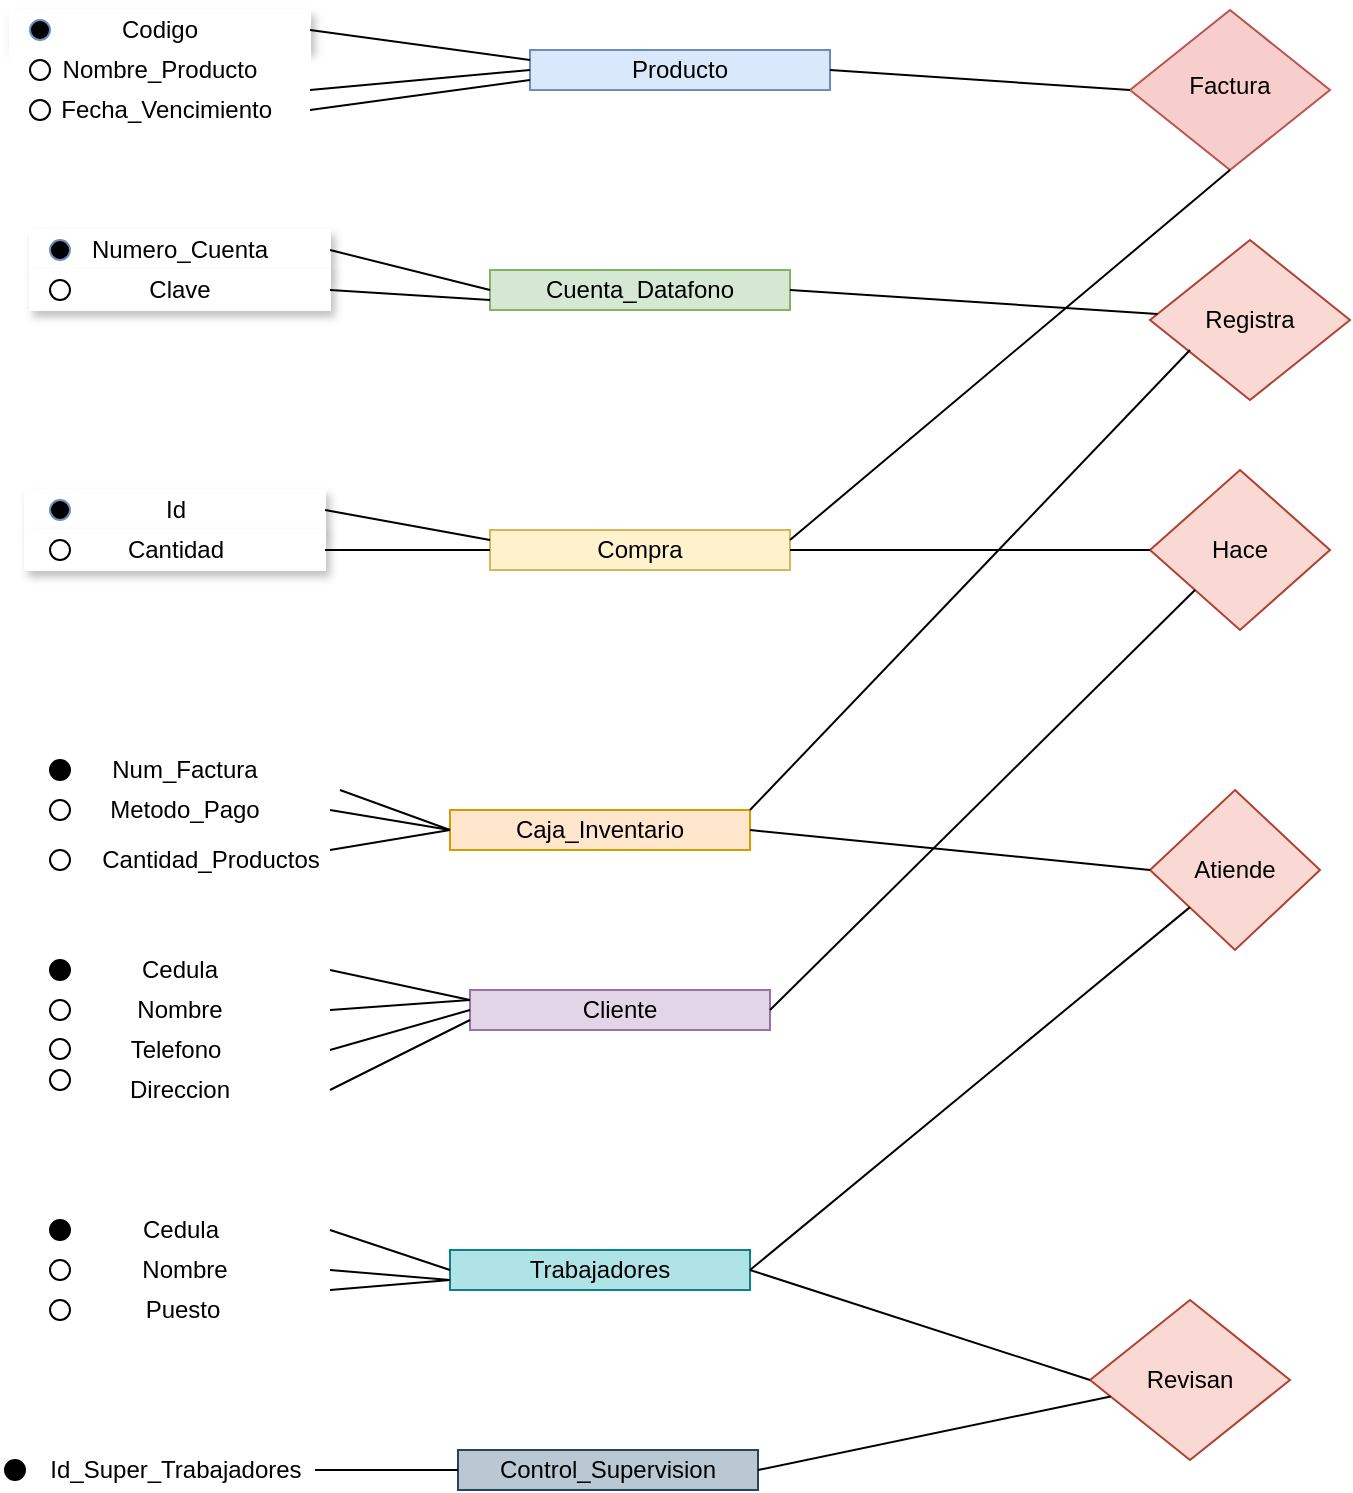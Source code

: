 <mxfile version="24.7.10">
  <diagram id="C5RBs43oDa-KdzZeNtuy" name="Page-1">
    <mxGraphModel dx="1002" dy="565" grid="1" gridSize="10" guides="1" tooltips="1" connect="1" arrows="0" fold="1" page="1" pageScale="1" pageWidth="827" pageHeight="1169" math="0" shadow="0">
      <root>
        <mxCell id="WIyWlLk6GJQsqaUBKTNV-0" />
        <mxCell id="WIyWlLk6GJQsqaUBKTNV-1" parent="WIyWlLk6GJQsqaUBKTNV-0" />
        <mxCell id="WIyWlLk6GJQsqaUBKTNV-6" value="Factura" style="rhombus;whiteSpace=wrap;html=1;shadow=0;fontFamily=Helvetica;fontSize=12;align=center;strokeWidth=1;spacing=6;spacingTop=-4;fillColor=#f8cecc;strokeColor=#b85450;" parent="WIyWlLk6GJQsqaUBKTNV-1" vertex="1">
          <mxGeometry x="600" y="60" width="100" height="80" as="geometry" />
        </mxCell>
        <mxCell id="PZxuuhjxXdaS_fTgw8sH-0" value="Producto" style="rounded=0;whiteSpace=wrap;html=1;fillColor=#dae8fc;strokeColor=#6c8ebf;" vertex="1" parent="WIyWlLk6GJQsqaUBKTNV-1">
          <mxGeometry x="300" y="80" width="150" height="20" as="geometry" />
        </mxCell>
        <mxCell id="PZxuuhjxXdaS_fTgw8sH-2" value="Codigo" style="rounded=0;whiteSpace=wrap;html=1;fillColor=#FFFFFF;shadow=1;strokeColor=#FFFFFF;" vertex="1" parent="WIyWlLk6GJQsqaUBKTNV-1">
          <mxGeometry x="40" y="60" width="150" height="20" as="geometry" />
        </mxCell>
        <mxCell id="PZxuuhjxXdaS_fTgw8sH-3" value="Nombre_Producto" style="rounded=0;whiteSpace=wrap;html=1;strokeColor=#FFFFFF;" vertex="1" parent="WIyWlLk6GJQsqaUBKTNV-1">
          <mxGeometry x="40" y="80" width="150" height="20" as="geometry" />
        </mxCell>
        <mxCell id="PZxuuhjxXdaS_fTgw8sH-4" value="&amp;nbsp; Fecha_Vencimiento" style="rounded=0;whiteSpace=wrap;html=1;strokeColor=#FFFFFF;" vertex="1" parent="WIyWlLk6GJQsqaUBKTNV-1">
          <mxGeometry x="40" y="100" width="150" height="20" as="geometry" />
        </mxCell>
        <mxCell id="PZxuuhjxXdaS_fTgw8sH-6" value="" style="endArrow=none;html=1;rounded=0;entryX=0;entryY=0.5;entryDx=0;entryDy=0;" edge="1" parent="WIyWlLk6GJQsqaUBKTNV-1" target="PZxuuhjxXdaS_fTgw8sH-0">
          <mxGeometry width="50" height="50" relative="1" as="geometry">
            <mxPoint x="190" y="100" as="sourcePoint" />
            <mxPoint x="240" y="50" as="targetPoint" />
          </mxGeometry>
        </mxCell>
        <mxCell id="PZxuuhjxXdaS_fTgw8sH-7" value="" style="endArrow=none;html=1;rounded=0;entryX=0;entryY=0.25;entryDx=0;entryDy=0;exitX=1;exitY=0.5;exitDx=0;exitDy=0;" edge="1" parent="WIyWlLk6GJQsqaUBKTNV-1" source="PZxuuhjxXdaS_fTgw8sH-2" target="PZxuuhjxXdaS_fTgw8sH-0">
          <mxGeometry width="50" height="50" relative="1" as="geometry">
            <mxPoint x="200" y="80" as="sourcePoint" />
            <mxPoint x="230" y="20" as="targetPoint" />
          </mxGeometry>
        </mxCell>
        <mxCell id="PZxuuhjxXdaS_fTgw8sH-8" value="" style="endArrow=none;html=1;rounded=0;entryX=0;entryY=0.75;entryDx=0;entryDy=0;" edge="1" parent="WIyWlLk6GJQsqaUBKTNV-1" target="PZxuuhjxXdaS_fTgw8sH-0">
          <mxGeometry width="50" height="50" relative="1" as="geometry">
            <mxPoint x="190" y="110" as="sourcePoint" />
            <mxPoint x="240" y="60" as="targetPoint" />
          </mxGeometry>
        </mxCell>
        <mxCell id="PZxuuhjxXdaS_fTgw8sH-9" value="Cuenta_Datafono" style="rounded=0;whiteSpace=wrap;html=1;fillColor=#d5e8d4;strokeColor=#82b366;" vertex="1" parent="WIyWlLk6GJQsqaUBKTNV-1">
          <mxGeometry x="280" y="190" width="150" height="20" as="geometry" />
        </mxCell>
        <mxCell id="PZxuuhjxXdaS_fTgw8sH-10" value="Numero_Cuenta" style="rounded=0;whiteSpace=wrap;html=1;fillColor=#FFFFFF;shadow=1;strokeColor=#FFFFFF;" vertex="1" parent="WIyWlLk6GJQsqaUBKTNV-1">
          <mxGeometry x="50" y="170" width="150" height="20" as="geometry" />
        </mxCell>
        <mxCell id="PZxuuhjxXdaS_fTgw8sH-11" value="Clave" style="rounded=0;whiteSpace=wrap;html=1;fillColor=#FFFFFF;shadow=1;strokeColor=#FFFFFF;" vertex="1" parent="WIyWlLk6GJQsqaUBKTNV-1">
          <mxGeometry x="50" y="190" width="150" height="20" as="geometry" />
        </mxCell>
        <mxCell id="PZxuuhjxXdaS_fTgw8sH-13" value="" style="endArrow=none;html=1;rounded=0;entryX=0;entryY=0.5;entryDx=0;entryDy=0;" edge="1" parent="WIyWlLk6GJQsqaUBKTNV-1" target="PZxuuhjxXdaS_fTgw8sH-9">
          <mxGeometry width="50" height="50" relative="1" as="geometry">
            <mxPoint x="200" y="180" as="sourcePoint" />
            <mxPoint x="250" y="130" as="targetPoint" />
          </mxGeometry>
        </mxCell>
        <mxCell id="PZxuuhjxXdaS_fTgw8sH-14" value="" style="endArrow=none;html=1;rounded=0;entryX=0;entryY=0.75;entryDx=0;entryDy=0;" edge="1" parent="WIyWlLk6GJQsqaUBKTNV-1" target="PZxuuhjxXdaS_fTgw8sH-9">
          <mxGeometry width="50" height="50" relative="1" as="geometry">
            <mxPoint x="200" y="200" as="sourcePoint" />
            <mxPoint x="250" y="150" as="targetPoint" />
          </mxGeometry>
        </mxCell>
        <mxCell id="PZxuuhjxXdaS_fTgw8sH-15" value="" style="endArrow=none;html=1;rounded=0;" edge="1" parent="WIyWlLk6GJQsqaUBKTNV-1">
          <mxGeometry width="50" height="50" relative="1" as="geometry">
            <mxPoint x="450" y="90" as="sourcePoint" />
            <mxPoint x="600" y="100" as="targetPoint" />
          </mxGeometry>
        </mxCell>
        <mxCell id="PZxuuhjxXdaS_fTgw8sH-16" value="Compra" style="rounded=0;whiteSpace=wrap;html=1;fillColor=#fff2cc;strokeColor=#d6b656;" vertex="1" parent="WIyWlLk6GJQsqaUBKTNV-1">
          <mxGeometry x="280" y="320" width="150" height="20" as="geometry" />
        </mxCell>
        <mxCell id="PZxuuhjxXdaS_fTgw8sH-18" value="Id" style="rounded=0;whiteSpace=wrap;html=1;fillColor=#FFFFFF;shadow=1;strokeColor=#FFFFFF;" vertex="1" parent="WIyWlLk6GJQsqaUBKTNV-1">
          <mxGeometry x="47.5" y="300" width="150" height="20" as="geometry" />
        </mxCell>
        <mxCell id="PZxuuhjxXdaS_fTgw8sH-23" value="Cantidad" style="rounded=0;whiteSpace=wrap;html=1;fillColor=#FFFFFF;shadow=1;strokeColor=#FFFFFF;" vertex="1" parent="WIyWlLk6GJQsqaUBKTNV-1">
          <mxGeometry x="47.5" y="320" width="150" height="20" as="geometry" />
        </mxCell>
        <mxCell id="PZxuuhjxXdaS_fTgw8sH-24" value="" style="endArrow=none;html=1;rounded=0;entryX=0;entryY=0.25;entryDx=0;entryDy=0;exitX=1;exitY=0.5;exitDx=0;exitDy=0;" edge="1" parent="WIyWlLk6GJQsqaUBKTNV-1" source="PZxuuhjxXdaS_fTgw8sH-18" target="PZxuuhjxXdaS_fTgw8sH-16">
          <mxGeometry width="50" height="50" relative="1" as="geometry">
            <mxPoint x="200" y="280" as="sourcePoint" />
            <mxPoint x="270" y="290" as="targetPoint" />
          </mxGeometry>
        </mxCell>
        <mxCell id="PZxuuhjxXdaS_fTgw8sH-25" value="" style="endArrow=none;html=1;rounded=0;entryX=0;entryY=0.5;entryDx=0;entryDy=0;exitX=1;exitY=0.5;exitDx=0;exitDy=0;" edge="1" parent="WIyWlLk6GJQsqaUBKTNV-1" source="PZxuuhjxXdaS_fTgw8sH-23" target="PZxuuhjxXdaS_fTgw8sH-16">
          <mxGeometry width="50" height="50" relative="1" as="geometry">
            <mxPoint x="200" y="315" as="sourcePoint" />
            <mxPoint x="280" y="345" as="targetPoint" />
          </mxGeometry>
        </mxCell>
        <mxCell id="PZxuuhjxXdaS_fTgw8sH-31" value="" style="endArrow=none;html=1;rounded=0;exitX=1;exitY=0.25;exitDx=0;exitDy=0;entryX=0.5;entryY=1;entryDx=0;entryDy=0;" edge="1" parent="WIyWlLk6GJQsqaUBKTNV-1" source="PZxuuhjxXdaS_fTgw8sH-16" target="WIyWlLk6GJQsqaUBKTNV-6">
          <mxGeometry width="50" height="50" relative="1" as="geometry">
            <mxPoint x="600" y="180" as="sourcePoint" />
            <mxPoint x="650" y="130" as="targetPoint" />
          </mxGeometry>
        </mxCell>
        <mxCell id="PZxuuhjxXdaS_fTgw8sH-32" value="" style="ellipse;whiteSpace=wrap;html=1;aspect=fixed;fillColor=#000000;strokeColor=#6c8ebf;" vertex="1" parent="WIyWlLk6GJQsqaUBKTNV-1">
          <mxGeometry x="50" y="65" width="10" height="10" as="geometry" />
        </mxCell>
        <mxCell id="PZxuuhjxXdaS_fTgw8sH-36" value="" style="ellipse;whiteSpace=wrap;html=1;aspect=fixed;" vertex="1" parent="WIyWlLk6GJQsqaUBKTNV-1">
          <mxGeometry x="50" y="85" width="10" height="10" as="geometry" />
        </mxCell>
        <mxCell id="PZxuuhjxXdaS_fTgw8sH-37" value="" style="ellipse;whiteSpace=wrap;html=1;aspect=fixed;" vertex="1" parent="WIyWlLk6GJQsqaUBKTNV-1">
          <mxGeometry x="50" y="105" width="10" height="10" as="geometry" />
        </mxCell>
        <mxCell id="PZxuuhjxXdaS_fTgw8sH-41" value="" style="ellipse;whiteSpace=wrap;html=1;aspect=fixed;fillColor=#000000;strokeColor=#6c8ebf;" vertex="1" parent="WIyWlLk6GJQsqaUBKTNV-1">
          <mxGeometry x="60" y="175" width="10" height="10" as="geometry" />
        </mxCell>
        <mxCell id="PZxuuhjxXdaS_fTgw8sH-51" value="" style="ellipse;whiteSpace=wrap;html=1;aspect=fixed;" vertex="1" parent="WIyWlLk6GJQsqaUBKTNV-1">
          <mxGeometry x="60" y="195" width="10" height="10" as="geometry" />
        </mxCell>
        <mxCell id="PZxuuhjxXdaS_fTgw8sH-52" value="" style="ellipse;whiteSpace=wrap;html=1;aspect=fixed;fillColor=#000000;strokeColor=#6c8ebf;" vertex="1" parent="WIyWlLk6GJQsqaUBKTNV-1">
          <mxGeometry x="60" y="305" width="10" height="10" as="geometry" />
        </mxCell>
        <mxCell id="PZxuuhjxXdaS_fTgw8sH-61" value="" style="ellipse;whiteSpace=wrap;html=1;aspect=fixed;" vertex="1" parent="WIyWlLk6GJQsqaUBKTNV-1">
          <mxGeometry x="60" y="325" width="10" height="10" as="geometry" />
        </mxCell>
        <mxCell id="PZxuuhjxXdaS_fTgw8sH-63" value="Caja_Inventario" style="rounded=0;whiteSpace=wrap;html=1;fillColor=#ffe6cc;strokeColor=#d79b00;" vertex="1" parent="WIyWlLk6GJQsqaUBKTNV-1">
          <mxGeometry x="260" y="460" width="150" height="20" as="geometry" />
        </mxCell>
        <mxCell id="PZxuuhjxXdaS_fTgw8sH-64" value="Num_Factura" style="rounded=0;whiteSpace=wrap;html=1;fillColor=#FFFFFF;strokeColor=#FFFFFF;" vertex="1" parent="WIyWlLk6GJQsqaUBKTNV-1">
          <mxGeometry x="50" y="430" width="155" height="20" as="geometry" />
        </mxCell>
        <mxCell id="PZxuuhjxXdaS_fTgw8sH-65" value="Metodo_Pago" style="rounded=0;whiteSpace=wrap;html=1;fillColor=#FFFFFF;strokeColor=#FFFFFF;" vertex="1" parent="WIyWlLk6GJQsqaUBKTNV-1">
          <mxGeometry x="50" y="450" width="155" height="20" as="geometry" />
        </mxCell>
        <mxCell id="PZxuuhjxXdaS_fTgw8sH-67" value="&amp;nbsp; &amp;nbsp; &amp;nbsp; &amp;nbsp; &amp;nbsp;Cantidad_Productos&lt;span style=&quot;text-wrap: nowrap; color: rgba(0, 0, 0, 0); font-family: monospace; font-size: 0px; text-align: start;&quot;&gt;%3CmxGraphModel%3E%3Croot%3E%3CmxCell%20id%3D%220%22%2F%3E%3CmxCell%20id%3D%221%22%20parent%3D%220%22%2F%3E%3CmxCell%20id%3D%222%22%20value%3D%22Id_Tarjeta%22%20style%3D%22rounded%3D0%3BwhiteSpace%3Dwrap%3Bhtml%3D1%3BfillColor%3D%23FFFFFF%3BstrokeColor%3D%23FFFFFF%3B%22%20vertex%3D%221%22%20parent%3D%221%22%3E%3CmxGeometry%20x%3D%2247.5%22%20y%3D%22470%22%20width%3D%22155%22%20height%3D%2220%22%20as%3D%22geometry%22%2F%3E%3C%2FmxCell%3E%3C%2Froot%3E%3C%2FmxGraphModel%3E&lt;/span&gt;" style="rounded=0;whiteSpace=wrap;html=1;fillColor=#FFFFFF;strokeColor=#FFFFFF;" vertex="1" parent="WIyWlLk6GJQsqaUBKTNV-1">
          <mxGeometry x="47.5" y="475" width="155" height="20" as="geometry" />
        </mxCell>
        <mxCell id="PZxuuhjxXdaS_fTgw8sH-69" value="" style="endArrow=none;html=1;rounded=0;entryX=0;entryY=0.5;entryDx=0;entryDy=0;exitX=1;exitY=0;exitDx=0;exitDy=0;" edge="1" parent="WIyWlLk6GJQsqaUBKTNV-1" source="PZxuuhjxXdaS_fTgw8sH-65" target="PZxuuhjxXdaS_fTgw8sH-63">
          <mxGeometry width="50" height="50" relative="1" as="geometry">
            <mxPoint x="200" y="440" as="sourcePoint" />
            <mxPoint x="250" y="400" as="targetPoint" />
          </mxGeometry>
        </mxCell>
        <mxCell id="PZxuuhjxXdaS_fTgw8sH-70" value="" style="endArrow=none;html=1;rounded=0;entryX=0;entryY=0.5;entryDx=0;entryDy=0;" edge="1" parent="WIyWlLk6GJQsqaUBKTNV-1" target="PZxuuhjxXdaS_fTgw8sH-63">
          <mxGeometry width="50" height="50" relative="1" as="geometry">
            <mxPoint x="200" y="460" as="sourcePoint" />
            <mxPoint x="250" y="410" as="targetPoint" />
          </mxGeometry>
        </mxCell>
        <mxCell id="PZxuuhjxXdaS_fTgw8sH-71" value="" style="endArrow=none;html=1;rounded=0;entryX=0;entryY=0.5;entryDx=0;entryDy=0;" edge="1" parent="WIyWlLk6GJQsqaUBKTNV-1" target="PZxuuhjxXdaS_fTgw8sH-63">
          <mxGeometry width="50" height="50" relative="1" as="geometry">
            <mxPoint x="200" y="480" as="sourcePoint" />
            <mxPoint x="280" y="460" as="targetPoint" />
          </mxGeometry>
        </mxCell>
        <mxCell id="PZxuuhjxXdaS_fTgw8sH-74" value="Cliente" style="rounded=0;whiteSpace=wrap;html=1;fillColor=#e1d5e7;strokeColor=#9673a6;" vertex="1" parent="WIyWlLk6GJQsqaUBKTNV-1">
          <mxGeometry x="270" y="550" width="150" height="20" as="geometry" />
        </mxCell>
        <mxCell id="PZxuuhjxXdaS_fTgw8sH-75" value="Cedula" style="rounded=0;whiteSpace=wrap;html=1;strokeColor=#FFFFFF;" vertex="1" parent="WIyWlLk6GJQsqaUBKTNV-1">
          <mxGeometry x="50" y="530" width="150" height="20" as="geometry" />
        </mxCell>
        <mxCell id="PZxuuhjxXdaS_fTgw8sH-76" value="Nombre" style="rounded=0;whiteSpace=wrap;html=1;strokeColor=#FFFFFF;" vertex="1" parent="WIyWlLk6GJQsqaUBKTNV-1">
          <mxGeometry x="50" y="550" width="150" height="20" as="geometry" />
        </mxCell>
        <mxCell id="PZxuuhjxXdaS_fTgw8sH-77" value="Telefono" style="rounded=0;whiteSpace=wrap;html=1;strokeColor=#FFFFFF;" vertex="1" parent="WIyWlLk6GJQsqaUBKTNV-1">
          <mxGeometry x="47.5" y="570" width="150" height="20" as="geometry" />
        </mxCell>
        <mxCell id="PZxuuhjxXdaS_fTgw8sH-78" value="Direccion" style="rounded=0;whiteSpace=wrap;html=1;strokeColor=#FFFFFF;" vertex="1" parent="WIyWlLk6GJQsqaUBKTNV-1">
          <mxGeometry x="50" y="590" width="150" height="20" as="geometry" />
        </mxCell>
        <mxCell id="PZxuuhjxXdaS_fTgw8sH-79" value="" style="endArrow=none;html=1;rounded=0;entryX=0;entryY=0.25;entryDx=0;entryDy=0;" edge="1" parent="WIyWlLk6GJQsqaUBKTNV-1" target="PZxuuhjxXdaS_fTgw8sH-74">
          <mxGeometry width="50" height="50" relative="1" as="geometry">
            <mxPoint x="200" y="540" as="sourcePoint" />
            <mxPoint x="290" y="565" as="targetPoint" />
          </mxGeometry>
        </mxCell>
        <mxCell id="PZxuuhjxXdaS_fTgw8sH-80" value="" style="endArrow=none;html=1;rounded=0;entryX=0;entryY=0.25;entryDx=0;entryDy=0;" edge="1" parent="WIyWlLk6GJQsqaUBKTNV-1" target="PZxuuhjxXdaS_fTgw8sH-74">
          <mxGeometry width="50" height="50" relative="1" as="geometry">
            <mxPoint x="200" y="560" as="sourcePoint" />
            <mxPoint x="290" y="565" as="targetPoint" />
          </mxGeometry>
        </mxCell>
        <mxCell id="PZxuuhjxXdaS_fTgw8sH-81" value="" style="endArrow=none;html=1;rounded=0;entryX=0;entryY=0.5;entryDx=0;entryDy=0;" edge="1" parent="WIyWlLk6GJQsqaUBKTNV-1" target="PZxuuhjxXdaS_fTgw8sH-74">
          <mxGeometry width="50" height="50" relative="1" as="geometry">
            <mxPoint x="200" y="580" as="sourcePoint" />
            <mxPoint x="290" y="565" as="targetPoint" />
          </mxGeometry>
        </mxCell>
        <mxCell id="PZxuuhjxXdaS_fTgw8sH-82" value="" style="endArrow=none;html=1;rounded=0;entryX=0;entryY=0.75;entryDx=0;entryDy=0;exitX=1;exitY=0.5;exitDx=0;exitDy=0;" edge="1" parent="WIyWlLk6GJQsqaUBKTNV-1" source="PZxuuhjxXdaS_fTgw8sH-78" target="PZxuuhjxXdaS_fTgw8sH-74">
          <mxGeometry width="50" height="50" relative="1" as="geometry">
            <mxPoint x="190" y="605" as="sourcePoint" />
            <mxPoint x="290" y="565" as="targetPoint" />
          </mxGeometry>
        </mxCell>
        <mxCell id="PZxuuhjxXdaS_fTgw8sH-83" value="&lt;span style=&quot;color: rgba(0, 0, 0, 0); font-family: monospace; font-size: 0px; text-align: start; text-wrap: nowrap;&quot;&gt;%3CmxGraphModel%3E%3Croot%3E%3CmxCell%20id%3D%220%22%2F%3E%3CmxCell%20id%3D%221%22%20parent%3D%220%22%2F%3E%3CmxCell%20id%3D%222%22%20value%3D%22%22%20style%3D%22ellipse%3BwhiteSpace%3Dwrap%3Bhtml%3D1%3Baspect%3Dfixed%3BfillColor%3D%23000000%3B%22%20vertex%3D%221%22%20parent%3D%221%22%3E%3CmxGeometry%20x%3D%2260%22%20y%3D%22435%22%20width%3D%2210%22%20height%3D%2210%22%20as%3D%22geometry%22%2F%3E%3C%2FmxCell%3E%3C%2Froot%3E%3C%2FmxGraphModel%3E&lt;/span&gt;" style="ellipse;whiteSpace=wrap;html=1;aspect=fixed;fillColor=#000000;" vertex="1" parent="WIyWlLk6GJQsqaUBKTNV-1">
          <mxGeometry x="60" y="435" width="10" height="10" as="geometry" />
        </mxCell>
        <mxCell id="PZxuuhjxXdaS_fTgw8sH-84" value="&lt;span style=&quot;color: rgba(0, 0, 0, 0); font-family: monospace; font-size: 0px; text-align: start; text-wrap: nowrap;&quot;&gt;%3CmxGraphModel%3E%3Croot%3E%3CmxCell%20id%3D%220%22%2F%3E%3CmxCell%20id%3D%221%22%20parent%3D%220%22%2F%3E%3CmxCell%20id%3D%222%22%20value%3D%22%22%20style%3D%22ellipse%3BwhiteSpace%3Dwrap%3Bhtml%3D1%3Baspect%3Dfixed%3BfillColor%3D%23000000%3B%22%20vertex%3D%221%22%20parent%3D%221%22%3E%3CmxGeometry%20x%3D%2260%22%20y%3D%22435%22%20width%3D%2210%22%20height%3D%2210%22%20as%3D%22geometry%22%2F%3E%3C%2FmxCell%3E%3C%2Froot%3E%3C%2FmxGraphModel%3E&lt;/span&gt;" style="ellipse;whiteSpace=wrap;html=1;aspect=fixed;" vertex="1" parent="WIyWlLk6GJQsqaUBKTNV-1">
          <mxGeometry x="60" y="455" width="10" height="10" as="geometry" />
        </mxCell>
        <mxCell id="PZxuuhjxXdaS_fTgw8sH-86" value="&lt;span style=&quot;color: rgba(0, 0, 0, 0); font-family: monospace; font-size: 0px; text-align: start; text-wrap: nowrap;&quot;&gt;%3CmxGraphModel%3E%3Croot%3E%3CmxCell%20id%3D%220%22%2F%3E%3CmxCell%20id%3D%221%22%20parent%3D%220%22%2F%3E%3CmxCell%20id%3D%222%22%20value%3D%22%22%20style%3D%22ellipse%3BwhiteSpace%3Dwrap%3Bhtml%3D1%3Baspect%3Dfixed%3BfillColor%3D%23000000%3B%22%20vertex%3D%221%22%20parent%3D%221%22%3E%3CmxGeometry%20x%3D%2260%22%20y%3D%22435%22%20width%3D%2210%22%20height%3D%2210%22%20as%3D%22geometry%22%2F%3E%3C%2FmxCell%3E%3C%2Froot%3E%3C%2FmxGraphModel%3E&lt;/span&gt;" style="ellipse;whiteSpace=wrap;html=1;aspect=fixed;" vertex="1" parent="WIyWlLk6GJQsqaUBKTNV-1">
          <mxGeometry x="60" y="480" width="10" height="10" as="geometry" />
        </mxCell>
        <mxCell id="PZxuuhjxXdaS_fTgw8sH-96" value="" style="ellipse;whiteSpace=wrap;html=1;aspect=fixed;strokeColor=#000000;fillColor=#000000;" vertex="1" parent="WIyWlLk6GJQsqaUBKTNV-1">
          <mxGeometry x="60" y="535" width="10" height="10" as="geometry" />
        </mxCell>
        <mxCell id="PZxuuhjxXdaS_fTgw8sH-98" value="" style="ellipse;whiteSpace=wrap;html=1;aspect=fixed;strokeColor=#000000;fillColor=#ffffff;" vertex="1" parent="WIyWlLk6GJQsqaUBKTNV-1">
          <mxGeometry x="60" y="555" width="10" height="10" as="geometry" />
        </mxCell>
        <mxCell id="PZxuuhjxXdaS_fTgw8sH-99" value="" style="ellipse;whiteSpace=wrap;html=1;aspect=fixed;strokeColor=#000000;fillColor=#ffffff;" vertex="1" parent="WIyWlLk6GJQsqaUBKTNV-1">
          <mxGeometry x="60" y="574.5" width="10" height="10" as="geometry" />
        </mxCell>
        <mxCell id="PZxuuhjxXdaS_fTgw8sH-100" value="" style="ellipse;whiteSpace=wrap;html=1;aspect=fixed;strokeColor=#000000;fillColor=#ffffff;" vertex="1" parent="WIyWlLk6GJQsqaUBKTNV-1">
          <mxGeometry x="60" y="590" width="10" height="10" as="geometry" />
        </mxCell>
        <mxCell id="PZxuuhjxXdaS_fTgw8sH-101" value="Cedula" style="rounded=0;whiteSpace=wrap;html=1;strokeColor=#FFFFFF;" vertex="1" parent="WIyWlLk6GJQsqaUBKTNV-1">
          <mxGeometry x="51.5" y="660" width="147" height="20" as="geometry" />
        </mxCell>
        <mxCell id="PZxuuhjxXdaS_fTgw8sH-102" value="Nombre" style="rounded=0;whiteSpace=wrap;html=1;strokeColor=#FFFFFF;" vertex="1" parent="WIyWlLk6GJQsqaUBKTNV-1">
          <mxGeometry x="54" y="680" width="147" height="20" as="geometry" />
        </mxCell>
        <mxCell id="PZxuuhjxXdaS_fTgw8sH-103" value="Puesto" style="rounded=0;whiteSpace=wrap;html=1;strokeColor=#FFFFFF;" vertex="1" parent="WIyWlLk6GJQsqaUBKTNV-1">
          <mxGeometry x="53" y="700" width="147" height="20" as="geometry" />
        </mxCell>
        <mxCell id="PZxuuhjxXdaS_fTgw8sH-104" value="Trabajadores" style="rounded=0;whiteSpace=wrap;html=1;fillColor=#b0e3e6;strokeColor=#0e8088;" vertex="1" parent="WIyWlLk6GJQsqaUBKTNV-1">
          <mxGeometry x="260" y="680" width="150" height="20" as="geometry" />
        </mxCell>
        <mxCell id="PZxuuhjxXdaS_fTgw8sH-105" value="" style="endArrow=none;html=1;rounded=0;entryX=0;entryY=0.5;entryDx=0;entryDy=0;" edge="1" parent="WIyWlLk6GJQsqaUBKTNV-1" target="PZxuuhjxXdaS_fTgw8sH-104">
          <mxGeometry width="50" height="50" relative="1" as="geometry">
            <mxPoint x="200" y="670" as="sourcePoint" />
            <mxPoint x="260" y="680" as="targetPoint" />
          </mxGeometry>
        </mxCell>
        <mxCell id="PZxuuhjxXdaS_fTgw8sH-106" value="" style="endArrow=none;html=1;rounded=0;entryX=0;entryY=0.75;entryDx=0;entryDy=0;" edge="1" parent="WIyWlLk6GJQsqaUBKTNV-1" target="PZxuuhjxXdaS_fTgw8sH-104">
          <mxGeometry width="50" height="50" relative="1" as="geometry">
            <mxPoint x="200" y="690" as="sourcePoint" />
            <mxPoint x="250" y="640" as="targetPoint" />
          </mxGeometry>
        </mxCell>
        <mxCell id="PZxuuhjxXdaS_fTgw8sH-107" value="" style="endArrow=none;html=1;rounded=0;entryX=0;entryY=0.75;entryDx=0;entryDy=0;" edge="1" parent="WIyWlLk6GJQsqaUBKTNV-1" target="PZxuuhjxXdaS_fTgw8sH-104">
          <mxGeometry width="50" height="50" relative="1" as="geometry">
            <mxPoint x="200" y="700" as="sourcePoint" />
            <mxPoint x="250" y="650" as="targetPoint" />
          </mxGeometry>
        </mxCell>
        <mxCell id="PZxuuhjxXdaS_fTgw8sH-108" value="" style="ellipse;whiteSpace=wrap;html=1;aspect=fixed;fillColor=#000000;" vertex="1" parent="WIyWlLk6GJQsqaUBKTNV-1">
          <mxGeometry x="60" y="665" width="10" height="10" as="geometry" />
        </mxCell>
        <mxCell id="PZxuuhjxXdaS_fTgw8sH-110" value="" style="ellipse;whiteSpace=wrap;html=1;aspect=fixed;" vertex="1" parent="WIyWlLk6GJQsqaUBKTNV-1">
          <mxGeometry x="60" y="685" width="10" height="10" as="geometry" />
        </mxCell>
        <mxCell id="PZxuuhjxXdaS_fTgw8sH-111" value="" style="ellipse;whiteSpace=wrap;html=1;aspect=fixed;" vertex="1" parent="WIyWlLk6GJQsqaUBKTNV-1">
          <mxGeometry x="60" y="705" width="10" height="10" as="geometry" />
        </mxCell>
        <mxCell id="PZxuuhjxXdaS_fTgw8sH-117" value="Control_Supervision" style="rounded=0;whiteSpace=wrap;html=1;fillColor=#bac8d3;strokeColor=#23445d;" vertex="1" parent="WIyWlLk6GJQsqaUBKTNV-1">
          <mxGeometry x="264" y="780" width="150" height="20" as="geometry" />
        </mxCell>
        <mxCell id="PZxuuhjxXdaS_fTgw8sH-118" value="Id_Super_Trabajadores" style="rounded=0;whiteSpace=wrap;html=1;fillColor=default;strokeColor=#FFFFFF;" vertex="1" parent="WIyWlLk6GJQsqaUBKTNV-1">
          <mxGeometry x="52.5" y="780" width="140" height="20" as="geometry" />
        </mxCell>
        <mxCell id="PZxuuhjxXdaS_fTgw8sH-119" value="" style="endArrow=none;html=1;rounded=0;entryX=0;entryY=0.5;entryDx=0;entryDy=0;exitX=1;exitY=0.5;exitDx=0;exitDy=0;" edge="1" parent="WIyWlLk6GJQsqaUBKTNV-1" source="PZxuuhjxXdaS_fTgw8sH-118" target="PZxuuhjxXdaS_fTgw8sH-117">
          <mxGeometry width="50" height="50" relative="1" as="geometry">
            <mxPoint x="200" y="770" as="sourcePoint" />
            <mxPoint x="250" y="720" as="targetPoint" />
          </mxGeometry>
        </mxCell>
        <mxCell id="PZxuuhjxXdaS_fTgw8sH-120" value="" style="ellipse;whiteSpace=wrap;html=1;aspect=fixed;fillColor=#000000;" vertex="1" parent="WIyWlLk6GJQsqaUBKTNV-1">
          <mxGeometry x="37.5" y="785" width="10" height="10" as="geometry" />
        </mxCell>
        <mxCell id="PZxuuhjxXdaS_fTgw8sH-122" value="Registra" style="rhombus;whiteSpace=wrap;html=1;fillColor=#fad9d5;strokeColor=#ae4132;" vertex="1" parent="WIyWlLk6GJQsqaUBKTNV-1">
          <mxGeometry x="610" y="175" width="100" height="80" as="geometry" />
        </mxCell>
        <mxCell id="PZxuuhjxXdaS_fTgw8sH-123" value="" style="endArrow=none;html=1;rounded=0;" edge="1" parent="WIyWlLk6GJQsqaUBKTNV-1" target="PZxuuhjxXdaS_fTgw8sH-122">
          <mxGeometry width="50" height="50" relative="1" as="geometry">
            <mxPoint x="430" y="200" as="sourcePoint" />
            <mxPoint x="480" y="150" as="targetPoint" />
          </mxGeometry>
        </mxCell>
        <mxCell id="PZxuuhjxXdaS_fTgw8sH-124" value="" style="endArrow=none;html=1;rounded=0;exitX=1;exitY=0;exitDx=0;exitDy=0;" edge="1" parent="WIyWlLk6GJQsqaUBKTNV-1" source="PZxuuhjxXdaS_fTgw8sH-63">
          <mxGeometry width="50" height="50" relative="1" as="geometry">
            <mxPoint x="580" y="280" as="sourcePoint" />
            <mxPoint x="630" y="230" as="targetPoint" />
          </mxGeometry>
        </mxCell>
        <mxCell id="PZxuuhjxXdaS_fTgw8sH-125" value="Hace" style="rhombus;whiteSpace=wrap;html=1;fillColor=#fad9d5;strokeColor=#ae4132;" vertex="1" parent="WIyWlLk6GJQsqaUBKTNV-1">
          <mxGeometry x="610" y="290" width="90" height="80" as="geometry" />
        </mxCell>
        <mxCell id="PZxuuhjxXdaS_fTgw8sH-126" value="" style="endArrow=none;html=1;rounded=0;entryX=0;entryY=1;entryDx=0;entryDy=0;" edge="1" parent="WIyWlLk6GJQsqaUBKTNV-1" target="PZxuuhjxXdaS_fTgw8sH-125">
          <mxGeometry width="50" height="50" relative="1" as="geometry">
            <mxPoint x="420" y="560" as="sourcePoint" />
            <mxPoint x="470" y="510" as="targetPoint" />
          </mxGeometry>
        </mxCell>
        <mxCell id="PZxuuhjxXdaS_fTgw8sH-127" value="" style="endArrow=none;html=1;rounded=0;entryX=0;entryY=0.5;entryDx=0;entryDy=0;" edge="1" parent="WIyWlLk6GJQsqaUBKTNV-1" target="PZxuuhjxXdaS_fTgw8sH-125">
          <mxGeometry width="50" height="50" relative="1" as="geometry">
            <mxPoint x="430" y="330" as="sourcePoint" />
            <mxPoint x="480" y="280" as="targetPoint" />
          </mxGeometry>
        </mxCell>
        <mxCell id="PZxuuhjxXdaS_fTgw8sH-128" value="Atiende" style="rhombus;whiteSpace=wrap;html=1;fillColor=#fad9d5;strokeColor=#ae4132;" vertex="1" parent="WIyWlLk6GJQsqaUBKTNV-1">
          <mxGeometry x="610" y="450" width="85" height="80" as="geometry" />
        </mxCell>
        <mxCell id="PZxuuhjxXdaS_fTgw8sH-129" value="" style="endArrow=none;html=1;rounded=0;entryX=0;entryY=0.5;entryDx=0;entryDy=0;" edge="1" parent="WIyWlLk6GJQsqaUBKTNV-1" target="PZxuuhjxXdaS_fTgw8sH-128">
          <mxGeometry width="50" height="50" relative="1" as="geometry">
            <mxPoint x="410" y="470" as="sourcePoint" />
            <mxPoint x="460" y="420" as="targetPoint" />
          </mxGeometry>
        </mxCell>
        <mxCell id="PZxuuhjxXdaS_fTgw8sH-130" value="" style="endArrow=none;html=1;rounded=0;exitX=1;exitY=0.5;exitDx=0;exitDy=0;" edge="1" parent="WIyWlLk6GJQsqaUBKTNV-1" source="PZxuuhjxXdaS_fTgw8sH-104" target="PZxuuhjxXdaS_fTgw8sH-128">
          <mxGeometry width="50" height="50" relative="1" as="geometry">
            <mxPoint x="410" y="700" as="sourcePoint" />
            <mxPoint x="460" y="650" as="targetPoint" />
          </mxGeometry>
        </mxCell>
        <mxCell id="PZxuuhjxXdaS_fTgw8sH-131" value="Revisan" style="rhombus;whiteSpace=wrap;html=1;fillColor=#fad9d5;strokeColor=#ae4132;" vertex="1" parent="WIyWlLk6GJQsqaUBKTNV-1">
          <mxGeometry x="580" y="705" width="100" height="80" as="geometry" />
        </mxCell>
        <mxCell id="PZxuuhjxXdaS_fTgw8sH-132" value="" style="endArrow=none;html=1;rounded=0;exitX=1;exitY=0.5;exitDx=0;exitDy=0;" edge="1" parent="WIyWlLk6GJQsqaUBKTNV-1" source="PZxuuhjxXdaS_fTgw8sH-117" target="PZxuuhjxXdaS_fTgw8sH-131">
          <mxGeometry width="50" height="50" relative="1" as="geometry">
            <mxPoint x="460" y="790" as="sourcePoint" />
            <mxPoint x="460" y="740" as="targetPoint" />
          </mxGeometry>
        </mxCell>
        <mxCell id="PZxuuhjxXdaS_fTgw8sH-133" value="" style="endArrow=none;html=1;rounded=0;entryX=0;entryY=0.5;entryDx=0;entryDy=0;" edge="1" parent="WIyWlLk6GJQsqaUBKTNV-1" target="PZxuuhjxXdaS_fTgw8sH-131">
          <mxGeometry width="50" height="50" relative="1" as="geometry">
            <mxPoint x="410" y="690" as="sourcePoint" />
            <mxPoint x="460" y="640" as="targetPoint" />
          </mxGeometry>
        </mxCell>
      </root>
    </mxGraphModel>
  </diagram>
</mxfile>
